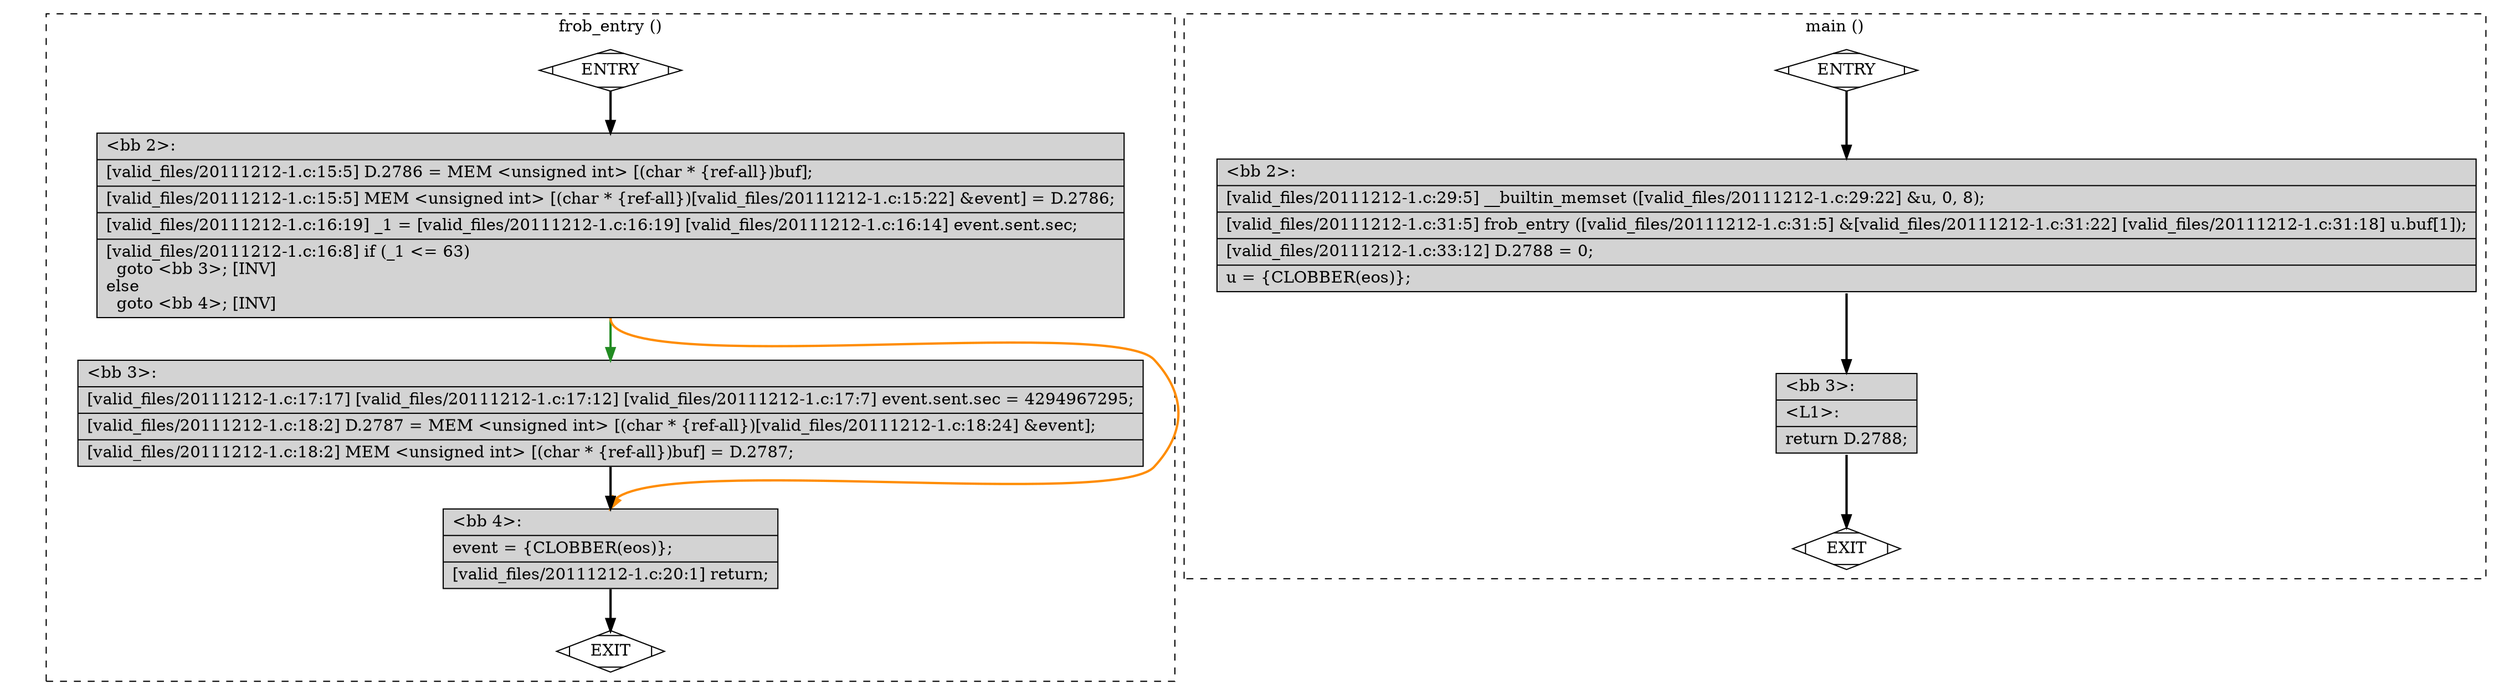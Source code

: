 digraph "a-20111212-1.c.015t.cfg" {
overlap=false;
subgraph "cluster_frob_entry" {
	style="dashed";
	color="black";
	label="frob_entry ()";
	fn_0_basic_block_0 [shape=Mdiamond,style=filled,fillcolor=white,label="ENTRY"];

	fn_0_basic_block_1 [shape=Mdiamond,style=filled,fillcolor=white,label="EXIT"];

	fn_0_basic_block_2 [shape=record,style=filled,fillcolor=lightgrey,label="{\<bb\ 2\>:\l\
|[valid_files/20111212-1.c:15:5]\ D.2786\ =\ MEM\ \<unsigned\ int\>\ [(char\ *\ \{ref-all\})buf];\l\
|[valid_files/20111212-1.c:15:5]\ MEM\ \<unsigned\ int\>\ [(char\ *\ \{ref-all\})[valid_files/20111212-1.c:15:22]\ &event]\ =\ D.2786;\l\
|[valid_files/20111212-1.c:16:19]\ _1\ =\ [valid_files/20111212-1.c:16:19]\ [valid_files/20111212-1.c:16:14]\ event.sent.sec;\l\
|[valid_files/20111212-1.c:16:8]\ if\ (_1\ \<=\ 63)\l\
\ \ goto\ \<bb\ 3\>;\ [INV]\l\
else\l\
\ \ goto\ \<bb\ 4\>;\ [INV]\l\
}"];

	fn_0_basic_block_3 [shape=record,style=filled,fillcolor=lightgrey,label="{\<bb\ 3\>:\l\
|[valid_files/20111212-1.c:17:17]\ [valid_files/20111212-1.c:17:12]\ [valid_files/20111212-1.c:17:7]\ event.sent.sec\ =\ 4294967295;\l\
|[valid_files/20111212-1.c:18:2]\ D.2787\ =\ MEM\ \<unsigned\ int\>\ [(char\ *\ \{ref-all\})[valid_files/20111212-1.c:18:24]\ &event];\l\
|[valid_files/20111212-1.c:18:2]\ MEM\ \<unsigned\ int\>\ [(char\ *\ \{ref-all\})buf]\ =\ D.2787;\l\
}"];

	fn_0_basic_block_4 [shape=record,style=filled,fillcolor=lightgrey,label="{\<bb\ 4\>:\l\
|event\ =\ \{CLOBBER(eos)\};\l\
|[valid_files/20111212-1.c:20:1]\ return;\l\
}"];

	fn_0_basic_block_0:s -> fn_0_basic_block_2:n [style="solid,bold",color=black,weight=100,constraint=true];
	fn_0_basic_block_2:s -> fn_0_basic_block_3:n [style="solid,bold",color=forestgreen,weight=10,constraint=true];
	fn_0_basic_block_2:s -> fn_0_basic_block_4:n [style="solid,bold",color=darkorange,weight=10,constraint=true];
	fn_0_basic_block_3:s -> fn_0_basic_block_4:n [style="solid,bold",color=black,weight=100,constraint=true];
	fn_0_basic_block_4:s -> fn_0_basic_block_1:n [style="solid,bold",color=black,weight=10,constraint=true];
	fn_0_basic_block_0:s -> fn_0_basic_block_1:n [style="invis",constraint=true];
}
subgraph "cluster_main" {
	style="dashed";
	color="black";
	label="main ()";
	fn_1_basic_block_0 [shape=Mdiamond,style=filled,fillcolor=white,label="ENTRY"];

	fn_1_basic_block_1 [shape=Mdiamond,style=filled,fillcolor=white,label="EXIT"];

	fn_1_basic_block_2 [shape=record,style=filled,fillcolor=lightgrey,label="{\<bb\ 2\>:\l\
|[valid_files/20111212-1.c:29:5]\ __builtin_memset\ ([valid_files/20111212-1.c:29:22]\ &u,\ 0,\ 8);\l\
|[valid_files/20111212-1.c:31:5]\ frob_entry\ ([valid_files/20111212-1.c:31:5]\ &[valid_files/20111212-1.c:31:22]\ [valid_files/20111212-1.c:31:18]\ u.buf[1]);\l\
|[valid_files/20111212-1.c:33:12]\ D.2788\ =\ 0;\l\
|u\ =\ \{CLOBBER(eos)\};\l\
}"];

	fn_1_basic_block_3 [shape=record,style=filled,fillcolor=lightgrey,label="{\<bb\ 3\>:\l\
|\<L1\>:\l\
|return\ D.2788;\l\
}"];

	fn_1_basic_block_0:s -> fn_1_basic_block_2:n [style="solid,bold",color=black,weight=100,constraint=true];
	fn_1_basic_block_2:s -> fn_1_basic_block_3:n [style="solid,bold",color=black,weight=100,constraint=true];
	fn_1_basic_block_3:s -> fn_1_basic_block_1:n [style="solid,bold",color=black,weight=10,constraint=true];
	fn_1_basic_block_0:s -> fn_1_basic_block_1:n [style="invis",constraint=true];
}
}
